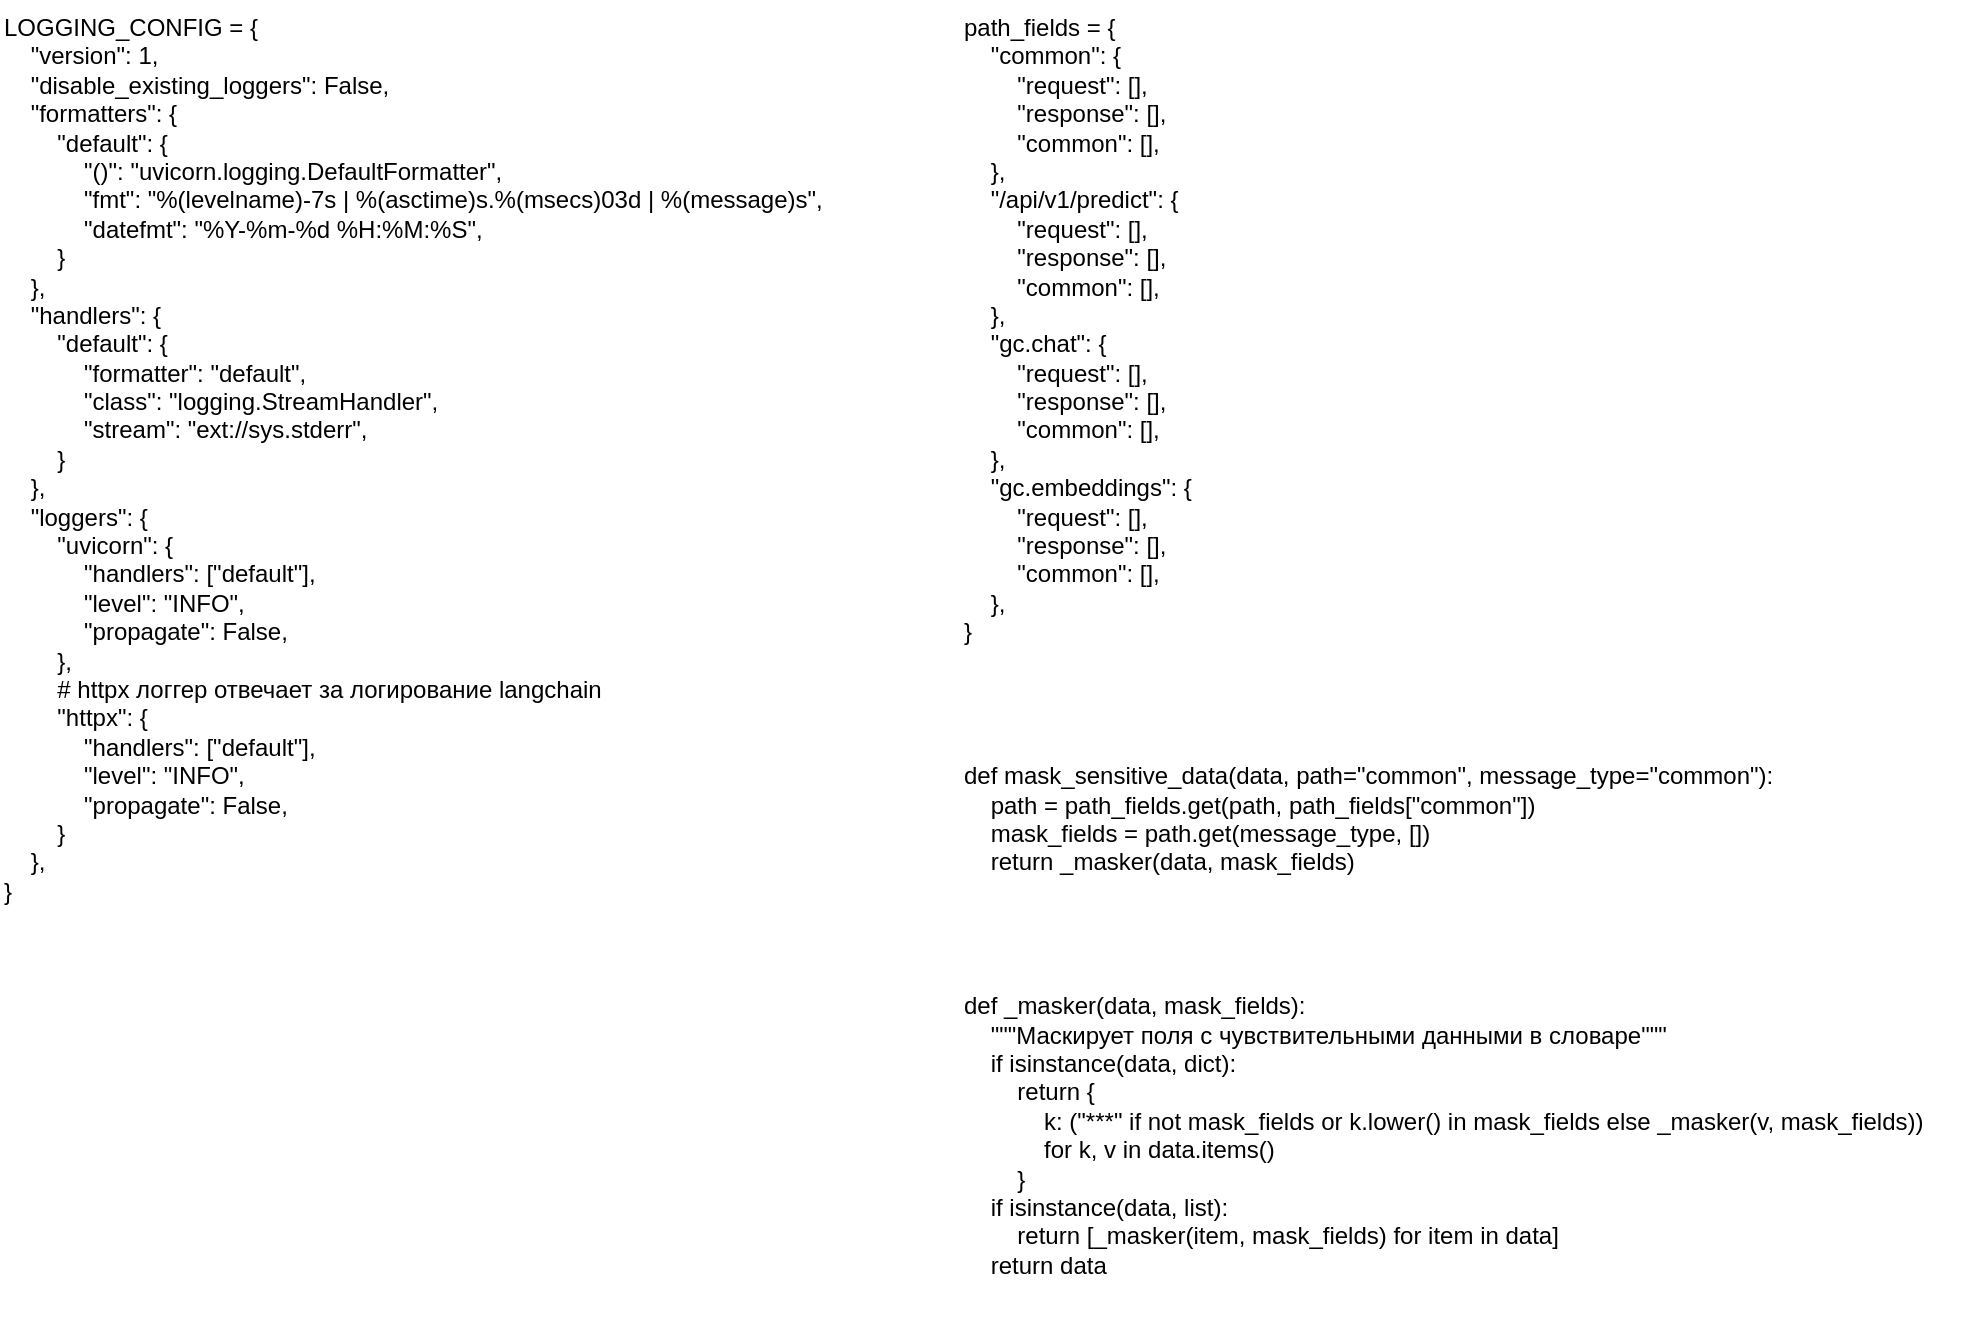<mxfile version="27.2.0">
  <diagram name="Страница — 1" id="WULPb32uHRo-QUS4CWuH">
    <mxGraphModel dx="1372" dy="743" grid="1" gridSize="10" guides="1" tooltips="1" connect="1" arrows="1" fold="1" page="1" pageScale="1" pageWidth="3300" pageHeight="4681" math="0" shadow="0">
      <root>
        <mxCell id="0" />
        <mxCell id="1" parent="0" />
        <UserObject label="LOGGING_CONFIG = {&#xa;    &quot;version&quot;: 1,&#xa;    &quot;disable_existing_loggers&quot;: False,&#xa;    &quot;formatters&quot;: {&#xa;        &quot;default&quot;: {&#xa;            &quot;()&quot;: &quot;uvicorn.logging.DefaultFormatter&quot;,&#xa;            &quot;fmt&quot;: &quot;%(levelname)-7s | %(asctime)s.%(msecs)03d | %(message)s&quot;,&#xa;            &quot;datefmt&quot;: &quot;%Y-%m-%d %H:%M:%S&quot;,&#xa;        }&#xa;    },&#xa;    &quot;handlers&quot;: {&#xa;        &quot;default&quot;: {&#xa;            &quot;formatter&quot;: &quot;default&quot;,&#xa;            &quot;class&quot;: &quot;logging.StreamHandler&quot;,&#xa;            &quot;stream&quot;: &quot;ext://sys.stderr&quot;,&#xa;        }&#xa;    },&#xa;    &quot;loggers&quot;: {&#xa;        &quot;uvicorn&quot;: {&#xa;            &quot;handlers&quot;: [&quot;default&quot;],&#xa;            &quot;level&quot;: &quot;INFO&quot;,&#xa;            &quot;propagate&quot;: False,&#xa;        },&#xa;        # httpx логгер отвечает за логирование langchain&#xa;        &quot;httpx&quot;: {&#xa;            &quot;handlers&quot;: [&quot;default&quot;],&#xa;            &quot;level&quot;: &quot;INFO&quot;,&#xa;            &quot;propagate&quot;: False,&#xa;        }&#xa;    },&#xa;}" link="LOGGING_CONFIG = {&#xa;    &quot;version&quot;: 1,&#xa;    &quot;disable_existing_loggers&quot;: False,&#xa;    &quot;formatters&quot;: {&#xa;        &quot;default&quot;: {&#xa;            &quot;()&quot;: &quot;uvicorn.logging.DefaultFormatter&quot;,&#xa;            &quot;fmt&quot;: &quot;%(levelname)-7s | %(asctime)s.%(msecs)03d | %(message)s&quot;,&#xa;            &quot;datefmt&quot;: &quot;%Y-%m-%d %H:%M:%S&quot;,&#xa;        }&#xa;    },&#xa;    &quot;handlers&quot;: {&#xa;        &quot;default&quot;: {&#xa;            &quot;formatter&quot;: &quot;default&quot;,&#xa;            &quot;class&quot;: &quot;logging.StreamHandler&quot;,&#xa;            &quot;stream&quot;: &quot;ext://sys.stderr&quot;,&#xa;        }&#xa;    },&#xa;    &quot;loggers&quot;: {&#xa;        &quot;uvicorn&quot;: {&#xa;            &quot;handlers&quot;: [&quot;default&quot;],&#xa;            &quot;level&quot;: &quot;INFO&quot;,&#xa;            &quot;propagate&quot;: False,&#xa;        },&#xa;        # httpx логгер отвечает за логирование langchain&#xa;        &quot;httpx&quot;: {&#xa;            &quot;handlers&quot;: [&quot;default&quot;],&#xa;            &quot;level&quot;: &quot;INFO&quot;,&#xa;            &quot;propagate&quot;: False,&#xa;        }&#xa;    },&#xa;}" id="SYt-TXJ_Hw24SwqiqHZK-21">
          <mxCell style="text;whiteSpace=wrap;" vertex="1" parent="1">
            <mxGeometry x="40" y="50" width="440" height="470" as="geometry" />
          </mxCell>
        </UserObject>
        <UserObject label="path_fields = {&#xa;    &quot;common&quot;: {&#xa;        &quot;request&quot;: [],&#xa;        &quot;response&quot;: [],&#xa;        &quot;common&quot;: [],&#xa;    },&#xa;    &quot;/api/v1/predict&quot;: {&#xa;        &quot;request&quot;: [],&#xa;        &quot;response&quot;: [],&#xa;        &quot;common&quot;: [],&#xa;    },&#xa;    &quot;gc.chat&quot;: {&#xa;        &quot;request&quot;: [],&#xa;        &quot;response&quot;: [],&#xa;        &quot;common&quot;: [],&#xa;    },&#xa;    &quot;gc.embeddings&quot;: {&#xa;        &quot;request&quot;: [],&#xa;        &quot;response&quot;: [],&#xa;        &quot;common&quot;: [],&#xa;    },&#xa;}&#xa;&#xa;&#xa;&#xa;&#xa;def mask_sensitive_data(data, path=&quot;common&quot;, message_type=&quot;common&quot;):&#xa;    path = path_fields.get(path, path_fields[&quot;common&quot;])&#xa;    mask_fields = path.get(message_type, [])&#xa;    return _masker(data, mask_fields)&#xa;&#xa;&#xa;&#xa;&#xa;def _masker(data, mask_fields):&#xa;    &quot;&quot;&quot;Маскирует поля с чувствительными данными в словаре&quot;&quot;&quot;&#xa;    if isinstance(data, dict):&#xa;        return {&#xa;            k: (&quot;***&quot; if not mask_fields or k.lower() in mask_fields else _masker(v, mask_fields))&#xa;            for k, v in data.items()&#xa;        }&#xa;    if isinstance(data, list):&#xa;        return [_masker(item, mask_fields) for item in data]&#xa;    return data" link="path_fields = {&#xa;    &quot;common&quot;: {&#xa;        &quot;request&quot;: [],&#xa;        &quot;response&quot;: [],&#xa;        &quot;common&quot;: [],&#xa;    },&#xa;    &quot;/api/v1/predict&quot;: {&#xa;        &quot;request&quot;: [],&#xa;        &quot;response&quot;: [],&#xa;        &quot;common&quot;: [],&#xa;    },&#xa;    &quot;gc.chat&quot;: {&#xa;        &quot;request&quot;: [],&#xa;        &quot;response&quot;: [],&#xa;        &quot;common&quot;: [],&#xa;    },&#xa;    &quot;gc.embeddings&quot;: {&#xa;        &quot;request&quot;: [],&#xa;        &quot;response&quot;: [],&#xa;        &quot;common&quot;: [],&#xa;    },&#xa;}&#xa;&#xa;&#xa;&#xa;&#xa;def mask_sensitive_data(data, path=&quot;common&quot;, message_type=&quot;common&quot;):&#xa;    path = path_fields.get(path, path_fields[&quot;common&quot;])&#xa;    mask_fields = path.get(message_type, [])&#xa;    return _masker(data, mask_fields)&#xa;&#xa;&#xa;&#xa;&#xa;def _masker(data, mask_fields):&#xa;    &quot;&quot;&quot;Маскирует поля с чувствительными данными в словаре&quot;&quot;&quot;&#xa;    if isinstance(data, dict):&#xa;        return {&#xa;            k: (&quot;***&quot; if not mask_fields or k.lower() in mask_fields else _masker(v, mask_fields))&#xa;            for k, v in data.items()&#xa;        }&#xa;    if isinstance(data, list):&#xa;        return [_masker(item, mask_fields) for item in data]&#xa;    return data" id="SYt-TXJ_Hw24SwqiqHZK-22">
          <mxCell style="text;whiteSpace=wrap;" vertex="1" parent="1">
            <mxGeometry x="520" y="50" width="510" height="660" as="geometry" />
          </mxCell>
        </UserObject>
      </root>
    </mxGraphModel>
  </diagram>
</mxfile>
